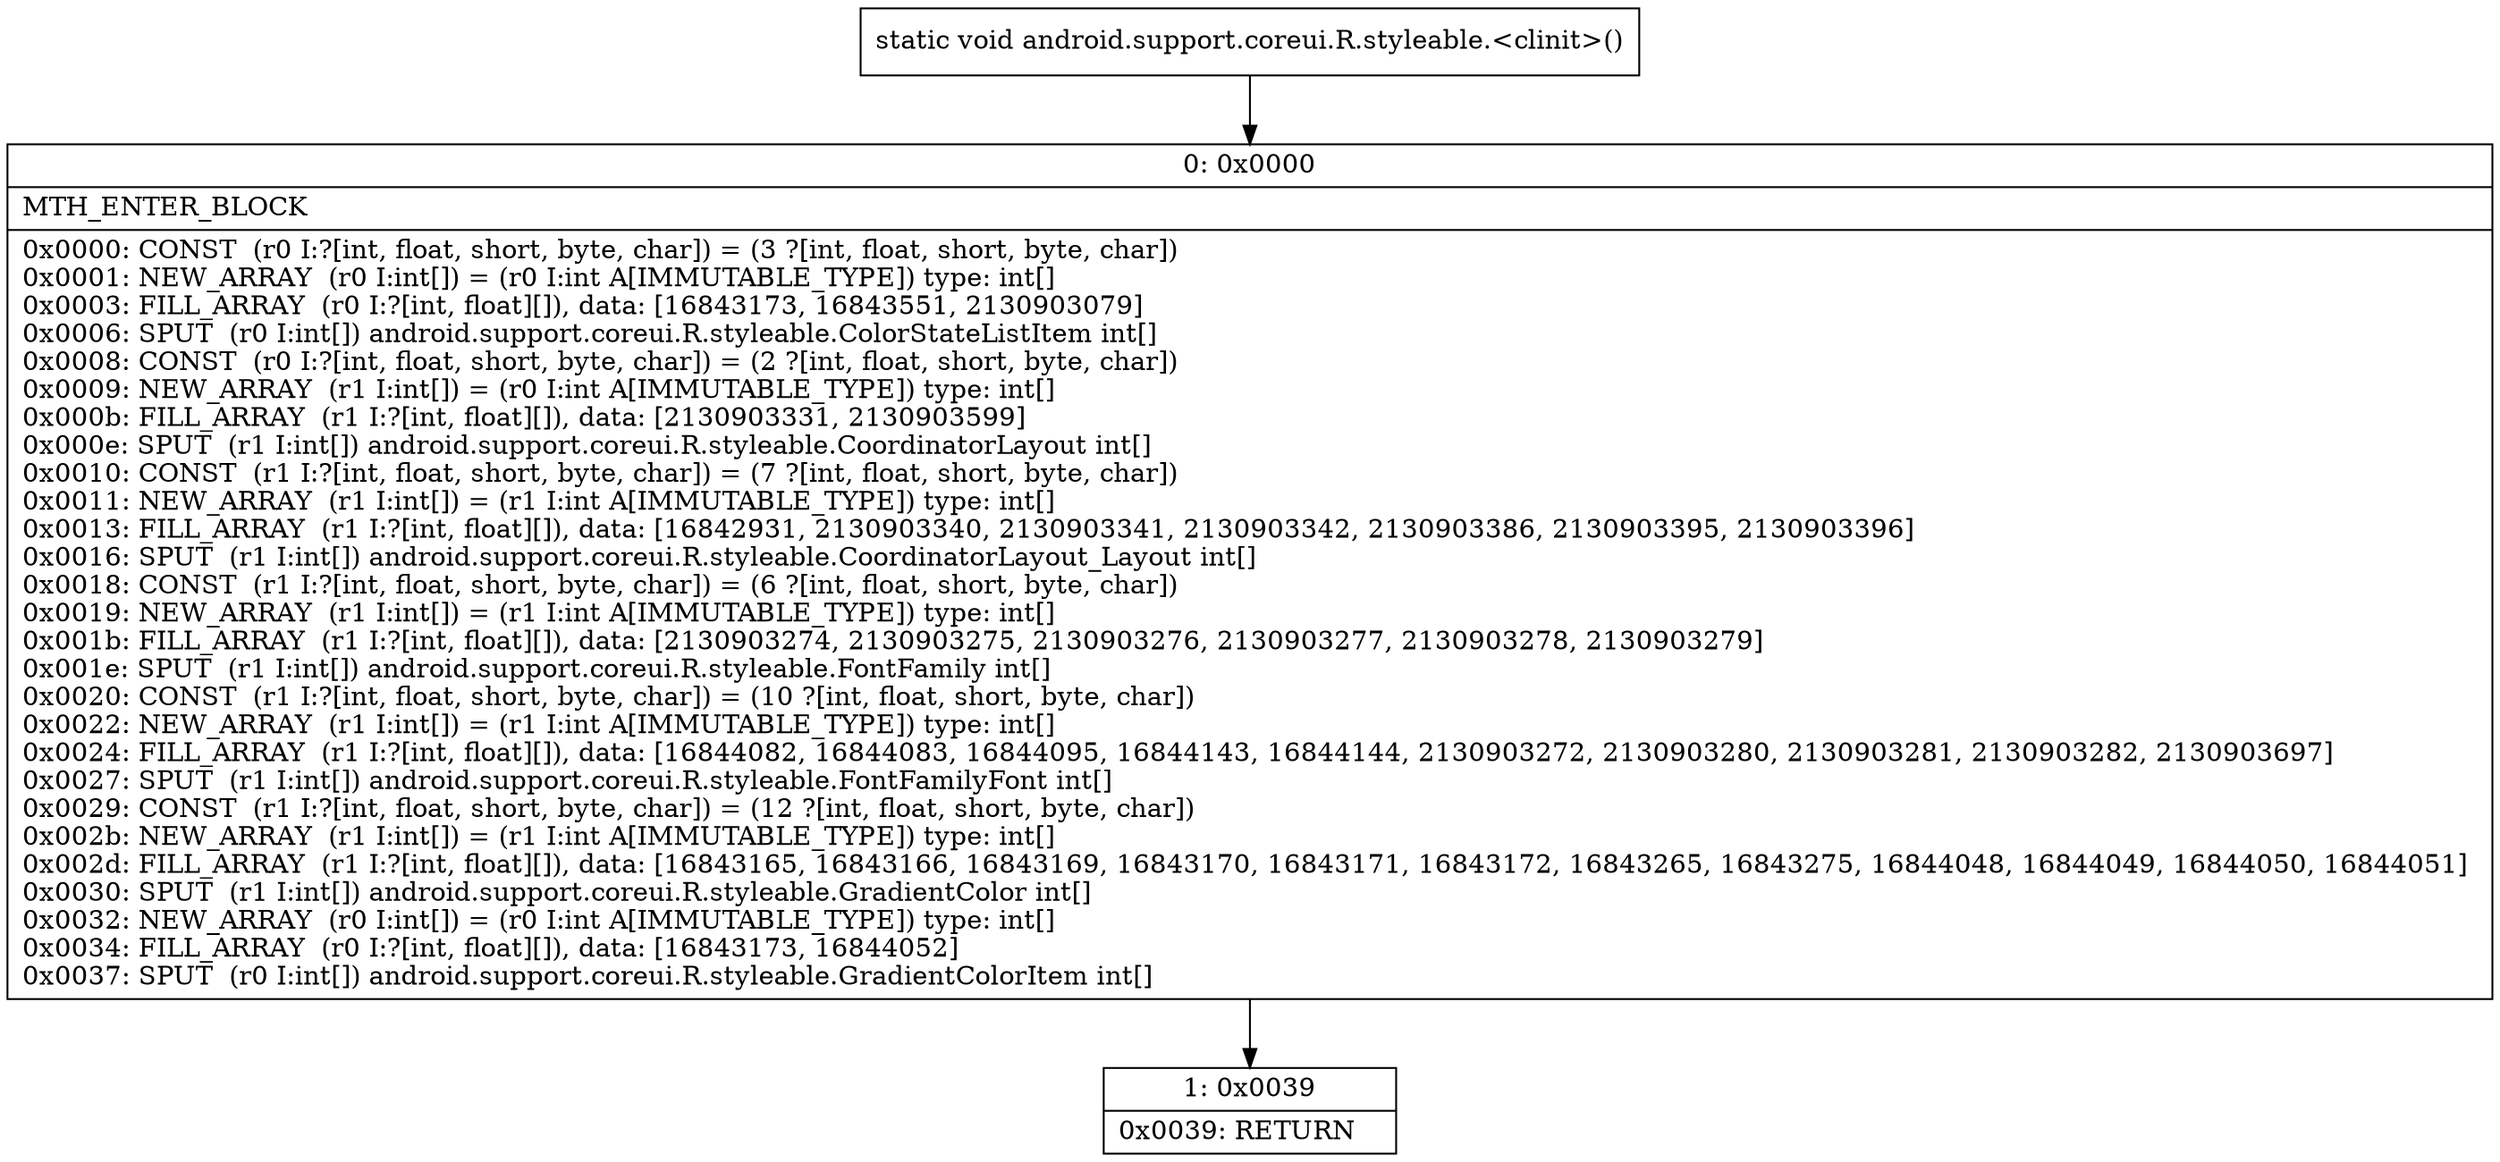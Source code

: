 digraph "CFG forandroid.support.coreui.R.styleable.\<clinit\>()V" {
Node_0 [shape=record,label="{0\:\ 0x0000|MTH_ENTER_BLOCK\l|0x0000: CONST  (r0 I:?[int, float, short, byte, char]) = (3 ?[int, float, short, byte, char]) \l0x0001: NEW_ARRAY  (r0 I:int[]) = (r0 I:int A[IMMUTABLE_TYPE]) type: int[] \l0x0003: FILL_ARRAY  (r0 I:?[int, float][]), data: [16843173, 16843551, 2130903079] \l0x0006: SPUT  (r0 I:int[]) android.support.coreui.R.styleable.ColorStateListItem int[] \l0x0008: CONST  (r0 I:?[int, float, short, byte, char]) = (2 ?[int, float, short, byte, char]) \l0x0009: NEW_ARRAY  (r1 I:int[]) = (r0 I:int A[IMMUTABLE_TYPE]) type: int[] \l0x000b: FILL_ARRAY  (r1 I:?[int, float][]), data: [2130903331, 2130903599] \l0x000e: SPUT  (r1 I:int[]) android.support.coreui.R.styleable.CoordinatorLayout int[] \l0x0010: CONST  (r1 I:?[int, float, short, byte, char]) = (7 ?[int, float, short, byte, char]) \l0x0011: NEW_ARRAY  (r1 I:int[]) = (r1 I:int A[IMMUTABLE_TYPE]) type: int[] \l0x0013: FILL_ARRAY  (r1 I:?[int, float][]), data: [16842931, 2130903340, 2130903341, 2130903342, 2130903386, 2130903395, 2130903396] \l0x0016: SPUT  (r1 I:int[]) android.support.coreui.R.styleable.CoordinatorLayout_Layout int[] \l0x0018: CONST  (r1 I:?[int, float, short, byte, char]) = (6 ?[int, float, short, byte, char]) \l0x0019: NEW_ARRAY  (r1 I:int[]) = (r1 I:int A[IMMUTABLE_TYPE]) type: int[] \l0x001b: FILL_ARRAY  (r1 I:?[int, float][]), data: [2130903274, 2130903275, 2130903276, 2130903277, 2130903278, 2130903279] \l0x001e: SPUT  (r1 I:int[]) android.support.coreui.R.styleable.FontFamily int[] \l0x0020: CONST  (r1 I:?[int, float, short, byte, char]) = (10 ?[int, float, short, byte, char]) \l0x0022: NEW_ARRAY  (r1 I:int[]) = (r1 I:int A[IMMUTABLE_TYPE]) type: int[] \l0x0024: FILL_ARRAY  (r1 I:?[int, float][]), data: [16844082, 16844083, 16844095, 16844143, 16844144, 2130903272, 2130903280, 2130903281, 2130903282, 2130903697] \l0x0027: SPUT  (r1 I:int[]) android.support.coreui.R.styleable.FontFamilyFont int[] \l0x0029: CONST  (r1 I:?[int, float, short, byte, char]) = (12 ?[int, float, short, byte, char]) \l0x002b: NEW_ARRAY  (r1 I:int[]) = (r1 I:int A[IMMUTABLE_TYPE]) type: int[] \l0x002d: FILL_ARRAY  (r1 I:?[int, float][]), data: [16843165, 16843166, 16843169, 16843170, 16843171, 16843172, 16843265, 16843275, 16844048, 16844049, 16844050, 16844051] \l0x0030: SPUT  (r1 I:int[]) android.support.coreui.R.styleable.GradientColor int[] \l0x0032: NEW_ARRAY  (r0 I:int[]) = (r0 I:int A[IMMUTABLE_TYPE]) type: int[] \l0x0034: FILL_ARRAY  (r0 I:?[int, float][]), data: [16843173, 16844052] \l0x0037: SPUT  (r0 I:int[]) android.support.coreui.R.styleable.GradientColorItem int[] \l}"];
Node_1 [shape=record,label="{1\:\ 0x0039|0x0039: RETURN   \l}"];
MethodNode[shape=record,label="{static void android.support.coreui.R.styleable.\<clinit\>() }"];
MethodNode -> Node_0;
Node_0 -> Node_1;
}


